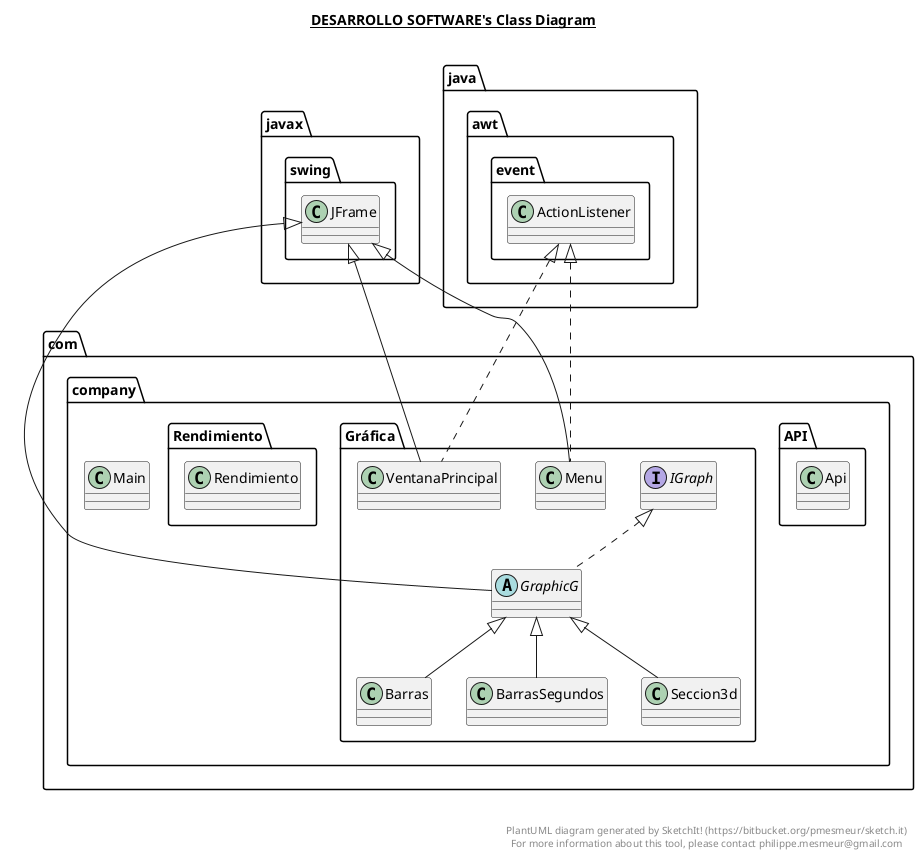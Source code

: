 @startuml

title __DESARROLLO SOFTWARE's Class Diagram__\n

  namespace com.company {
    namespace API {
      class com.company.API.Api {
      }
    }
  }
  

  namespace com.company {
    namespace Gráfica {
      class com.company.Gráfica.Barras {
      }
    }
  }
  

  namespace com.company {
    namespace Gráfica {
      class com.company.Gráfica.BarrasSegundos {
      }
    }
  }
  

  namespace com.company {
    namespace Gráfica {
      abstract class com.company.Gráfica.GraphicG {
      }
    }
  }
  

  namespace com.company {
    namespace Gráfica {
      interface com.company.Gráfica.IGraph {
      }
    }
  }
  

  namespace com.company {
    namespace Gráfica {
      class com.company.Gráfica.Menu {
      }
    }
  }
  

  namespace com.company {
    namespace Gráfica {
      class com.company.Gráfica.Seccion3d {
      }
    }
  }
  

  namespace com.company {
    namespace Gráfica {
      class com.company.Gráfica.VentanaPrincipal {
      }
    }
  }
  

  namespace com.company {
    class com.company.Main {
    }
  }
  

  namespace com.company {
    namespace Rendimiento {
      class com.company.Rendimiento.Rendimiento {
      }
    }
  }
  

  com.company.Gráfica.Barras -up-|> com.company.Gráfica.GraphicG
  com.company.Gráfica.BarrasSegundos -up-|> com.company.Gráfica.GraphicG
  com.company.Gráfica.GraphicG .up.|> com.company.Gráfica.IGraph
  com.company.Gráfica.GraphicG -up-|> javax.swing.JFrame
  com.company.Gráfica.Menu .up.|> java.awt.event.ActionListener
  com.company.Gráfica.Menu -up-|> javax.swing.JFrame
  com.company.Gráfica.Seccion3d -up-|> com.company.Gráfica.GraphicG
  com.company.Gráfica.VentanaPrincipal .up.|> java.awt.event.ActionListener
  com.company.Gráfica.VentanaPrincipal -up-|> javax.swing.JFrame


right footer


PlantUML diagram generated by SketchIt! (https://bitbucket.org/pmesmeur/sketch.it)
For more information about this tool, please contact philippe.mesmeur@gmail.com
endfooter

@enduml
